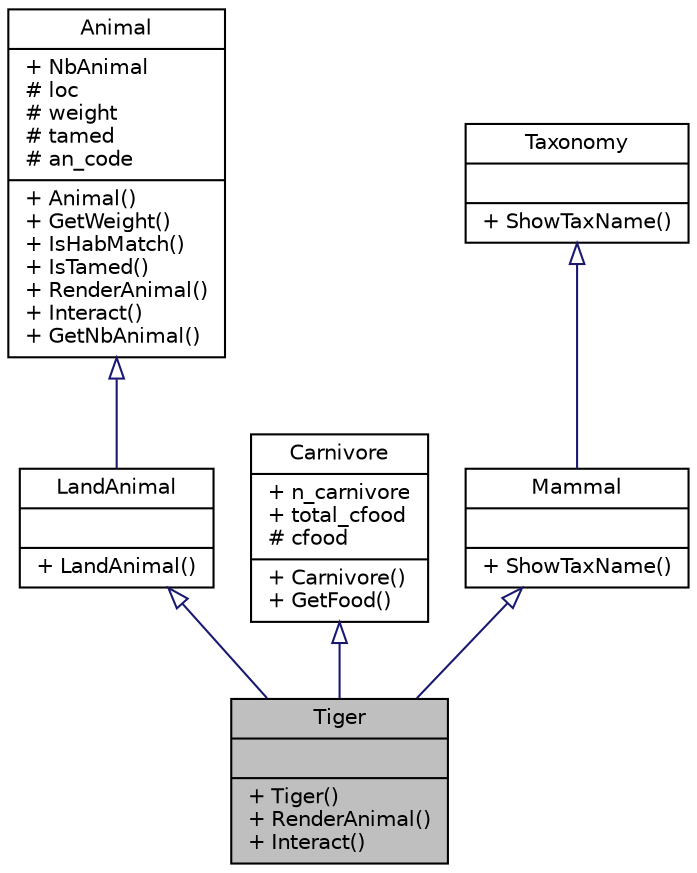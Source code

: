 digraph "Tiger"
{
  edge [fontname="Helvetica",fontsize="10",labelfontname="Helvetica",labelfontsize="10"];
  node [fontname="Helvetica",fontsize="10",shape=record];
  Node1 [label="{Tiger\n||+ Tiger()\l+ RenderAnimal()\l+ Interact()\l}",height=0.2,width=0.4,color="black", fillcolor="grey75", style="filled", fontcolor="black"];
  Node2 -> Node1 [dir="back",color="midnightblue",fontsize="10",style="solid",arrowtail="onormal",fontname="Helvetica"];
  Node2 [label="{LandAnimal\n||+ LandAnimal()\l}",height=0.2,width=0.4,color="black", fillcolor="white", style="filled",URL="$classLandAnimal.html"];
  Node3 -> Node2 [dir="back",color="midnightblue",fontsize="10",style="solid",arrowtail="onormal",fontname="Helvetica"];
  Node3 [label="{Animal\n|+ NbAnimal\l# loc\l# weight\l# tamed\l# an_code\l|+ Animal()\l+ GetWeight()\l+ IsHabMatch()\l+ IsTamed()\l+ RenderAnimal()\l+ Interact()\l+ GetNbAnimal()\l}",height=0.2,width=0.4,color="black", fillcolor="white", style="filled",URL="$classAnimal.html"];
  Node4 -> Node1 [dir="back",color="midnightblue",fontsize="10",style="solid",arrowtail="onormal",fontname="Helvetica"];
  Node4 [label="{Carnivore\n|+ n_carnivore\l+ total_cfood\l# cfood\l|+ Carnivore()\l+ GetFood()\l}",height=0.2,width=0.4,color="black", fillcolor="white", style="filled",URL="$classCarnivore.html"];
  Node5 -> Node1 [dir="back",color="midnightblue",fontsize="10",style="solid",arrowtail="onormal",fontname="Helvetica"];
  Node5 [label="{Mammal\n||+ ShowTaxName()\l}",height=0.2,width=0.4,color="black", fillcolor="white", style="filled",URL="$classMammal.html"];
  Node6 -> Node5 [dir="back",color="midnightblue",fontsize="10",style="solid",arrowtail="onormal",fontname="Helvetica"];
  Node6 [label="{Taxonomy\n||+ ShowTaxName()\l}",height=0.2,width=0.4,color="black", fillcolor="white", style="filled",URL="$classTaxonomy.html"];
}
